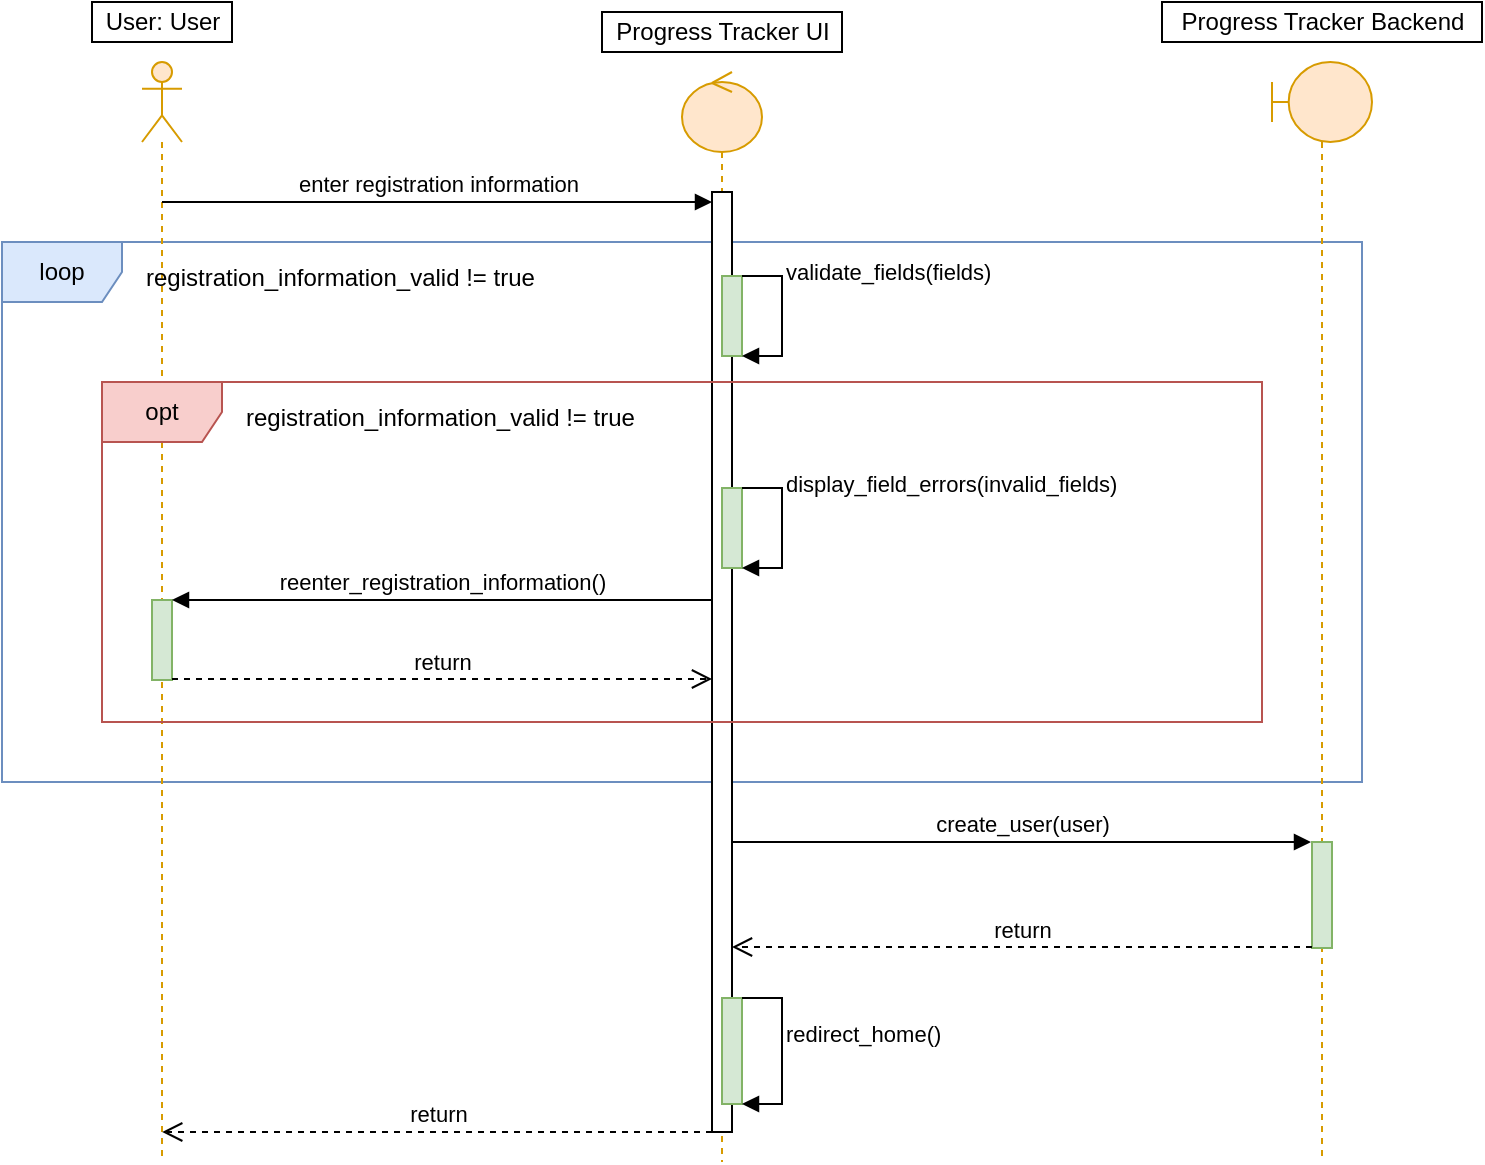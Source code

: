 <?xml version="1.0" encoding="UTF-8"?>
<mxfile compressed="false" version="12.1.7" type="device" pages="1"><diagram id="qxIXQQoXLA4KPB8yL7MM" name="Page-3"><mxGraphModel dx="1425" dy="872" grid="1" gridSize="10" guides="1" tooltips="1" connect="1" arrows="1" fold="1" page="1" pageScale="1" pageWidth="850" pageHeight="1100" math="0" shadow="0"><root><mxCell id="4MsPIWo7bYqa63KtsmRX-0"/><mxCell id="4MsPIWo7bYqa63KtsmRX-1" parent="4MsPIWo7bYqa63KtsmRX-0"/><mxCell id="lIa5whQ5t8ZFdQZ5lfhp-47" value="loop" style="shape=umlFrame;whiteSpace=wrap;html=1;labelBackgroundColor=none;strokeColor=#6c8ebf;fillColor=#dae8fc;" parent="4MsPIWo7bYqa63KtsmRX-1" vertex="1"><mxGeometry x="20" y="220" width="680" height="270" as="geometry"/></mxCell><mxCell id="lIa5whQ5t8ZFdQZ5lfhp-8" value="" style="shape=umlLifeline;participant=umlActor;perimeter=lifelinePerimeter;whiteSpace=wrap;html=1;container=1;collapsible=0;recursiveResize=0;verticalAlign=top;spacingTop=36;labelBackgroundColor=none;outlineConnect=0;strokeColor=#d79b00;fillColor=#ffe6cc;" parent="4MsPIWo7bYqa63KtsmRX-1" vertex="1"><mxGeometry x="90" y="130" width="20" height="550" as="geometry"/></mxCell><mxCell id="lIa5whQ5t8ZFdQZ5lfhp-10" value="User: User" style="text;html=1;resizable=0;points=[];autosize=1;align=center;verticalAlign=top;spacingTop=-4;fontColor=#000000;labelBackgroundColor=none;strokeColor=#000000;" parent="4MsPIWo7bYqa63KtsmRX-1" vertex="1"><mxGeometry x="65" y="100" width="70" height="20" as="geometry"/></mxCell><mxCell id="lIa5whQ5t8ZFdQZ5lfhp-11" value="" style="shape=umlLifeline;participant=umlControl;perimeter=lifelinePerimeter;whiteSpace=wrap;html=1;container=1;collapsible=0;recursiveResize=0;verticalAlign=top;spacingTop=36;labelBackgroundColor=none;outlineConnect=0;strokeColor=#d79b00;fillColor=#ffe6cc;" parent="4MsPIWo7bYqa63KtsmRX-1" vertex="1"><mxGeometry x="360" y="135" width="40" height="545" as="geometry"/></mxCell><mxCell id="lIa5whQ5t8ZFdQZ5lfhp-16" value="" style="html=1;points=[];perimeter=orthogonalPerimeter;labelBackgroundColor=none;strokeColor=#000000;fontColor=#000000;" parent="lIa5whQ5t8ZFdQZ5lfhp-11" vertex="1"><mxGeometry x="15" y="60" width="10" height="470" as="geometry"/></mxCell><mxCell id="lIa5whQ5t8ZFdQZ5lfhp-39" value="" style="html=1;points=[];perimeter=orthogonalPerimeter;labelBackgroundColor=none;strokeColor=#82b366;fillColor=#d5e8d4;" parent="lIa5whQ5t8ZFdQZ5lfhp-11" vertex="1"><mxGeometry x="20" y="463" width="10" height="53" as="geometry"/></mxCell><mxCell id="lIa5whQ5t8ZFdQZ5lfhp-40" value="redirect_home()" style="html=1;verticalAlign=bottom;endArrow=block;fontColor=#000000;align=left;rounded=0;labelBackgroundColor=none;strokeColor=#000000;" parent="lIa5whQ5t8ZFdQZ5lfhp-11" source="lIa5whQ5t8ZFdQZ5lfhp-39" target="lIa5whQ5t8ZFdQZ5lfhp-39" edge="1"><mxGeometry width="80" relative="1" as="geometry"><mxPoint x="40" y="463" as="sourcePoint"/><mxPoint x="120" y="463" as="targetPoint"/><Array as="points"><mxPoint x="50" y="463"/></Array></mxGeometry></mxCell><mxCell id="zogF2oMtaS4HkhpIIdLc-3" value="" style="html=1;points=[];perimeter=orthogonalPerimeter;labelBackgroundColor=none;strokeColor=#82b366;fillColor=#d5e8d4;" vertex="1" parent="lIa5whQ5t8ZFdQZ5lfhp-11"><mxGeometry x="20" y="102" width="10" height="40" as="geometry"/></mxCell><mxCell id="zogF2oMtaS4HkhpIIdLc-4" value="validate_fields(fields)" style="html=1;verticalAlign=bottom;endArrow=block;fontColor=#000000;align=left;rounded=0;labelBackgroundColor=none;strokeColor=#000000;" edge="1" parent="lIa5whQ5t8ZFdQZ5lfhp-11" source="zogF2oMtaS4HkhpIIdLc-3" target="zogF2oMtaS4HkhpIIdLc-3"><mxGeometry x="-0.333" width="80" relative="1" as="geometry"><mxPoint x="40" y="102" as="sourcePoint"/><mxPoint x="120" y="102" as="targetPoint"/><Array as="points"><mxPoint x="50" y="102"/></Array><mxPoint as="offset"/></mxGeometry></mxCell><mxCell id="lIa5whQ5t8ZFdQZ5lfhp-12" value="Progress Tracker UI" style="text;html=1;resizable=0;points=[];autosize=1;align=center;verticalAlign=top;spacingTop=-4;fontColor=#000000;labelBackgroundColor=none;strokeColor=#000000;" parent="4MsPIWo7bYqa63KtsmRX-1" vertex="1"><mxGeometry x="320" y="105" width="120" height="20" as="geometry"/></mxCell><mxCell id="lIa5whQ5t8ZFdQZ5lfhp-13" value="" style="shape=umlLifeline;participant=umlBoundary;perimeter=lifelinePerimeter;whiteSpace=wrap;html=1;container=1;collapsible=0;recursiveResize=0;verticalAlign=top;spacingTop=36;labelBackgroundColor=none;outlineConnect=0;strokeColor=#d79b00;fillColor=#ffe6cc;" parent="4MsPIWo7bYqa63KtsmRX-1" vertex="1"><mxGeometry x="655" y="130" width="50" height="550" as="geometry"/></mxCell><mxCell id="zogF2oMtaS4HkhpIIdLc-12" value="" style="html=1;points=[];perimeter=orthogonalPerimeter;labelBackgroundColor=none;strokeColor=#82b366;fillColor=#d5e8d4;" vertex="1" parent="lIa5whQ5t8ZFdQZ5lfhp-13"><mxGeometry x="20" y="390" width="10" height="53" as="geometry"/></mxCell><mxCell id="lIa5whQ5t8ZFdQZ5lfhp-14" value="Progress Tracker Backend" style="text;html=1;resizable=0;points=[];autosize=1;align=center;verticalAlign=top;spacingTop=-4;fontColor=#000000;labelBackgroundColor=none;strokeColor=#000000;" parent="4MsPIWo7bYqa63KtsmRX-1" vertex="1"><mxGeometry x="600" y="100" width="160" height="20" as="geometry"/></mxCell><mxCell id="lIa5whQ5t8ZFdQZ5lfhp-15" value="enter registration information" style="html=1;verticalAlign=bottom;endArrow=block;fontColor=#000000;labelBackgroundColor=none;strokeColor=#000000;" parent="4MsPIWo7bYqa63KtsmRX-1" source="lIa5whQ5t8ZFdQZ5lfhp-8" target="lIa5whQ5t8ZFdQZ5lfhp-16" edge="1"><mxGeometry width="80" relative="1" as="geometry"><mxPoint x="100" y="210" as="sourcePoint"/><mxPoint x="360" y="200" as="targetPoint"/><Array as="points"><mxPoint x="200" y="200"/></Array></mxGeometry></mxCell><mxCell id="lIa5whQ5t8ZFdQZ5lfhp-42" value="return" style="html=1;verticalAlign=bottom;endArrow=open;dashed=1;endSize=8;fontColor=#000000;labelBackgroundColor=none;strokeColor=#000000;" parent="4MsPIWo7bYqa63KtsmRX-1" edge="1"><mxGeometry relative="1" as="geometry"><mxPoint x="375" y="665" as="sourcePoint"/><mxPoint x="100.1" y="665" as="targetPoint"/><Array as="points"><mxPoint x="340" y="665"/></Array></mxGeometry></mxCell><mxCell id="lIa5whQ5t8ZFdQZ5lfhp-48" value="&lt;br&gt;registration_information_valid != true" style="text;html=1;strokeColor=none;fillColor=none;align=left;verticalAlign=middle;whiteSpace=wrap;rounded=0;labelBackgroundColor=none;fontColor=#000000;" parent="4MsPIWo7bYqa63KtsmRX-1" vertex="1"><mxGeometry x="90" y="220" width="280" height="20" as="geometry"/></mxCell><mxCell id="zogF2oMtaS4HkhpIIdLc-5" value="opt" style="shape=umlFrame;whiteSpace=wrap;html=1;labelBackgroundColor=none;strokeColor=#b85450;fillColor=#f8cecc;" vertex="1" parent="4MsPIWo7bYqa63KtsmRX-1"><mxGeometry x="70" y="290" width="580" height="170" as="geometry"/></mxCell><mxCell id="zogF2oMtaS4HkhpIIdLc-6" value="&lt;br&gt;registration_information_valid != true" style="text;html=1;strokeColor=none;fillColor=none;align=left;verticalAlign=middle;whiteSpace=wrap;rounded=0;labelBackgroundColor=none;fontColor=#000000;" vertex="1" parent="4MsPIWo7bYqa63KtsmRX-1"><mxGeometry x="140" y="290" width="230" height="20" as="geometry"/></mxCell><mxCell id="zogF2oMtaS4HkhpIIdLc-7" value="" style="html=1;points=[];perimeter=orthogonalPerimeter;labelBackgroundColor=none;strokeColor=#82b366;fillColor=#d5e8d4;" vertex="1" parent="4MsPIWo7bYqa63KtsmRX-1"><mxGeometry x="380" y="343" width="10" height="40" as="geometry"/></mxCell><mxCell id="zogF2oMtaS4HkhpIIdLc-8" value="display_field_errors(invalid_fields)" style="html=1;verticalAlign=bottom;endArrow=block;fontColor=#000000;align=left;rounded=0;labelBackgroundColor=none;strokeColor=#000000;" edge="1" parent="4MsPIWo7bYqa63KtsmRX-1" source="zogF2oMtaS4HkhpIIdLc-7" target="zogF2oMtaS4HkhpIIdLc-7"><mxGeometry x="-0.333" width="80" relative="1" as="geometry"><mxPoint x="40" y="208" as="sourcePoint"/><mxPoint x="120" y="208" as="targetPoint"/><Array as="points"><mxPoint x="410" y="343"/></Array><mxPoint as="offset"/></mxGeometry></mxCell><mxCell id="zogF2oMtaS4HkhpIIdLc-9" value="" style="html=1;points=[];perimeter=orthogonalPerimeter;labelBackgroundColor=none;strokeColor=#82b366;fillColor=#d5e8d4;" vertex="1" parent="4MsPIWo7bYqa63KtsmRX-1"><mxGeometry x="95" y="399" width="10" height="40" as="geometry"/></mxCell><mxCell id="zogF2oMtaS4HkhpIIdLc-10" value="reenter_registration_information()" style="html=1;verticalAlign=bottom;endArrow=block;" edge="1" parent="4MsPIWo7bYqa63KtsmRX-1" target="zogF2oMtaS4HkhpIIdLc-9"><mxGeometry width="80" relative="1" as="geometry"><mxPoint x="375" y="399" as="sourcePoint"/><mxPoint x="320" y="409" as="targetPoint"/><Array as="points"><mxPoint x="290" y="399"/></Array></mxGeometry></mxCell><mxCell id="zogF2oMtaS4HkhpIIdLc-11" value="return" style="html=1;verticalAlign=bottom;endArrow=open;dashed=1;endSize=8;fontColor=#000000;labelBackgroundColor=none;strokeColor=#000000;" edge="1" parent="4MsPIWo7bYqa63KtsmRX-1"><mxGeometry relative="1" as="geometry"><mxPoint x="105" y="438.5" as="sourcePoint"/><mxPoint x="375" y="438.5" as="targetPoint"/><Array as="points"><mxPoint x="210" y="438.5"/><mxPoint x="335" y="438.5"/></Array></mxGeometry></mxCell><mxCell id="zogF2oMtaS4HkhpIIdLc-15" value="create_user(user)" style="html=1;verticalAlign=bottom;endArrow=block;" edge="1" parent="4MsPIWo7bYqa63KtsmRX-1" source="lIa5whQ5t8ZFdQZ5lfhp-16"><mxGeometry width="80" relative="1" as="geometry"><mxPoint x="400" y="520" as="sourcePoint"/><mxPoint x="674.5" y="520" as="targetPoint"/></mxGeometry></mxCell><mxCell id="zogF2oMtaS4HkhpIIdLc-16" value="return" style="html=1;verticalAlign=bottom;endArrow=open;dashed=1;endSize=8;" edge="1" parent="4MsPIWo7bYqa63KtsmRX-1"><mxGeometry relative="1" as="geometry"><mxPoint x="675" y="572.5" as="sourcePoint"/><mxPoint x="385" y="572.5" as="targetPoint"/></mxGeometry></mxCell></root></mxGraphModel></diagram></mxfile>